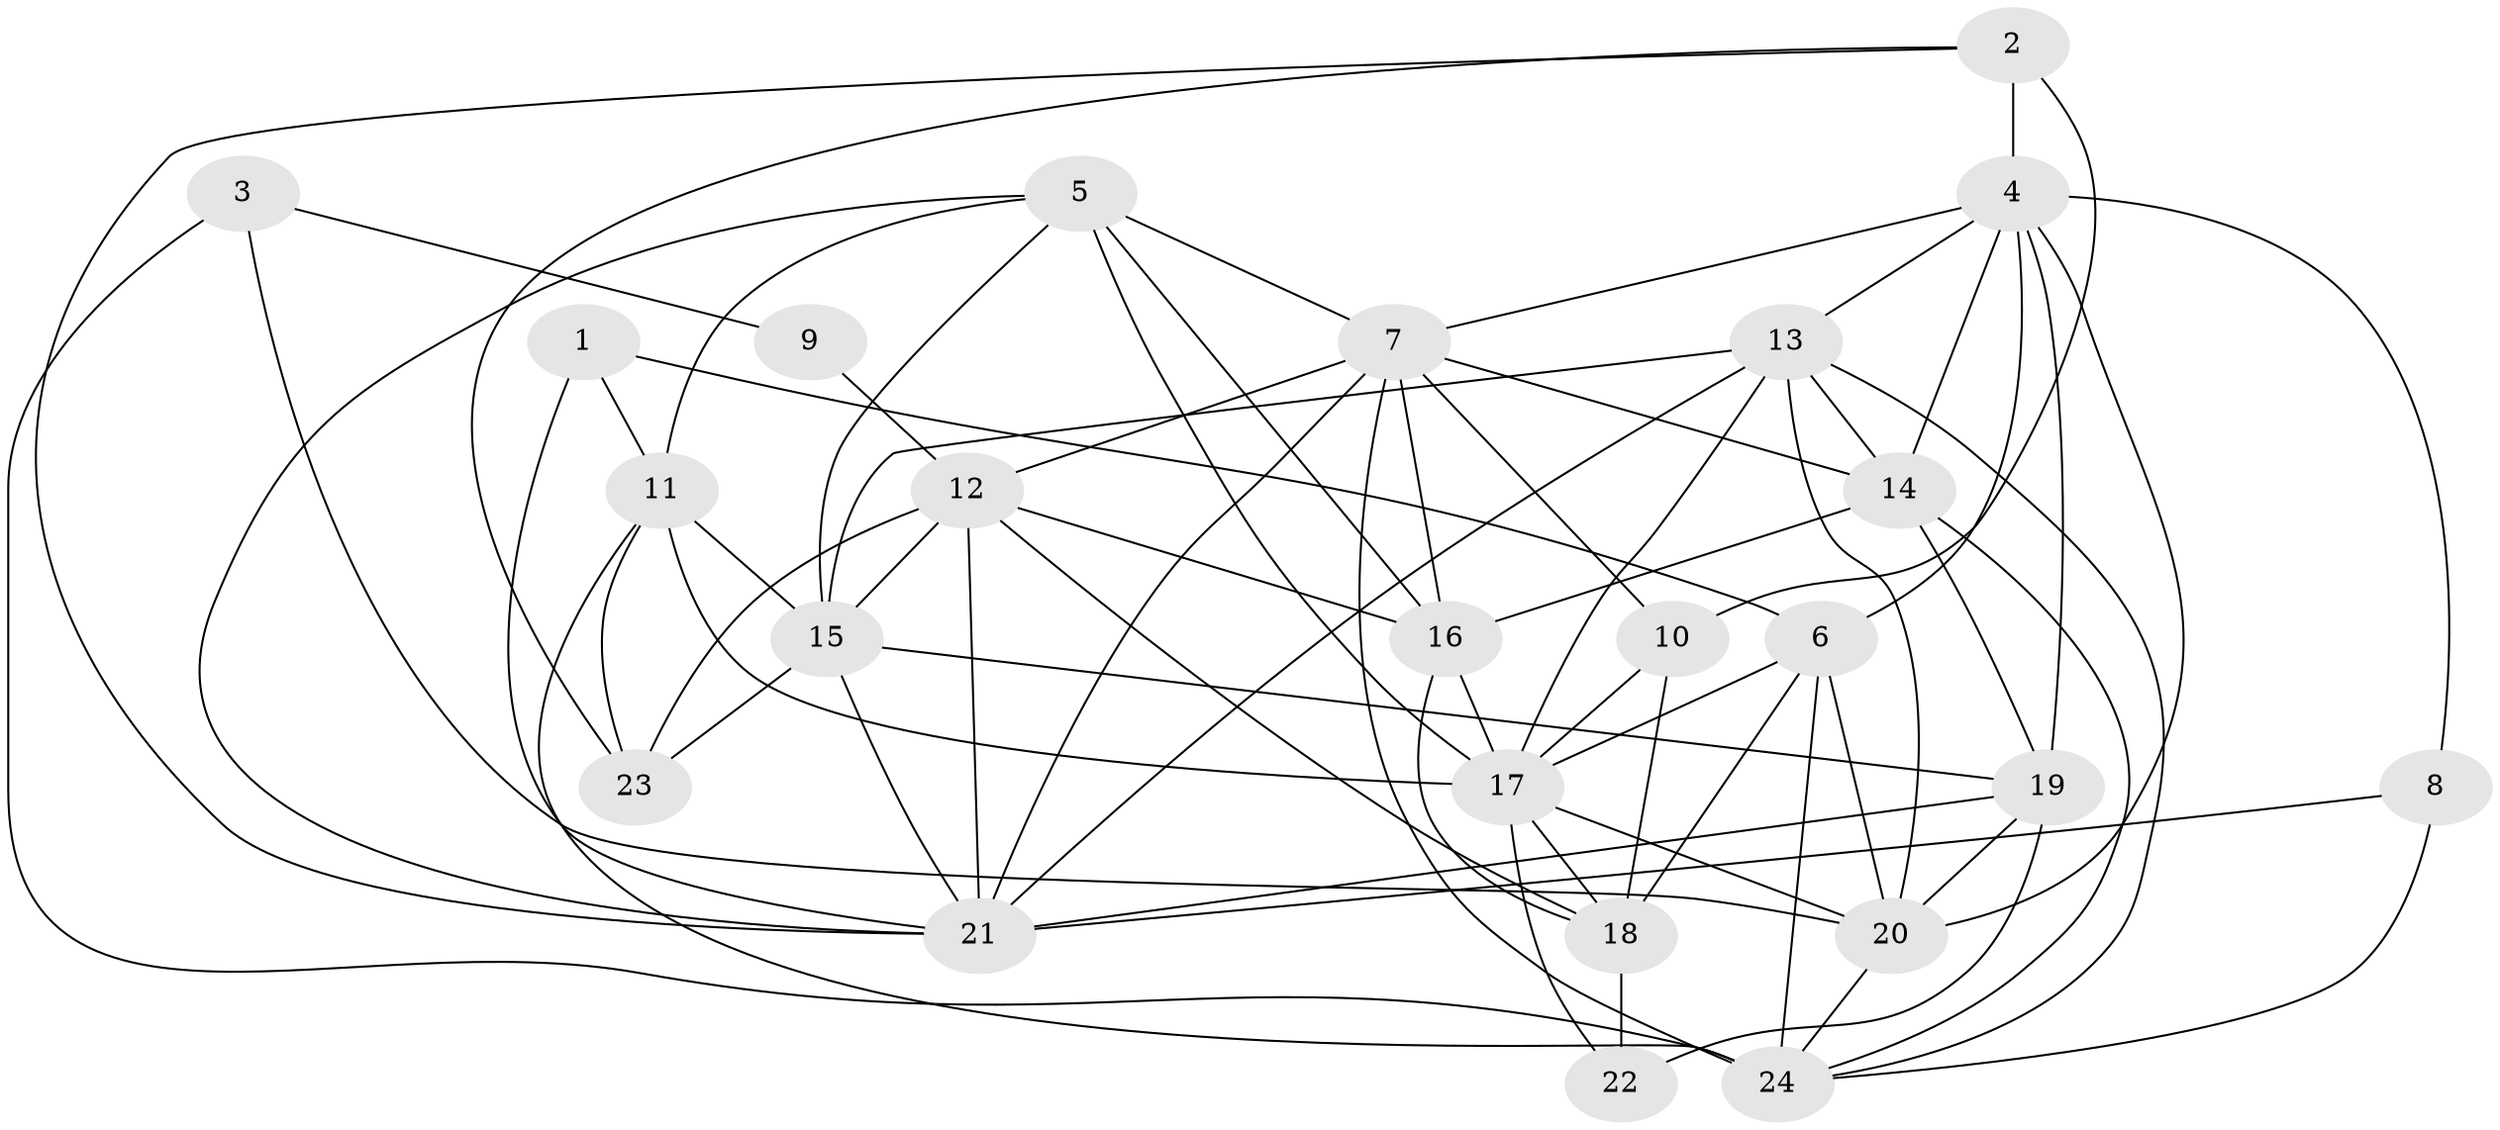 // original degree distribution, {3: 0.34615384615384615, 4: 0.2692307692307692, 5: 0.23076923076923078, 2: 0.0641025641025641, 6: 0.0641025641025641, 7: 0.01282051282051282, 10: 0.01282051282051282}
// Generated by graph-tools (version 1.1) at 2025/37/03/04/25 23:37:04]
// undirected, 24 vertices, 69 edges
graph export_dot {
  node [color=gray90,style=filled];
  1;
  2;
  3;
  4;
  5;
  6;
  7;
  8;
  9;
  10;
  11;
  12;
  13;
  14;
  15;
  16;
  17;
  18;
  19;
  20;
  21;
  22;
  23;
  24;
  1 -- 6 [weight=1.0];
  1 -- 11 [weight=1.0];
  1 -- 21 [weight=1.0];
  2 -- 4 [weight=2.0];
  2 -- 10 [weight=1.0];
  2 -- 21 [weight=1.0];
  2 -- 23 [weight=1.0];
  3 -- 9 [weight=1.0];
  3 -- 20 [weight=2.0];
  3 -- 24 [weight=2.0];
  4 -- 6 [weight=3.0];
  4 -- 7 [weight=2.0];
  4 -- 8 [weight=1.0];
  4 -- 13 [weight=1.0];
  4 -- 14 [weight=2.0];
  4 -- 19 [weight=2.0];
  4 -- 20 [weight=1.0];
  5 -- 7 [weight=2.0];
  5 -- 11 [weight=1.0];
  5 -- 15 [weight=1.0];
  5 -- 16 [weight=1.0];
  5 -- 17 [weight=1.0];
  5 -- 21 [weight=1.0];
  6 -- 17 [weight=1.0];
  6 -- 18 [weight=2.0];
  6 -- 20 [weight=1.0];
  6 -- 24 [weight=1.0];
  7 -- 10 [weight=1.0];
  7 -- 12 [weight=1.0];
  7 -- 14 [weight=1.0];
  7 -- 16 [weight=1.0];
  7 -- 21 [weight=1.0];
  7 -- 24 [weight=1.0];
  8 -- 21 [weight=1.0];
  8 -- 24 [weight=1.0];
  9 -- 12 [weight=2.0];
  10 -- 17 [weight=1.0];
  10 -- 18 [weight=1.0];
  11 -- 15 [weight=1.0];
  11 -- 17 [weight=2.0];
  11 -- 23 [weight=1.0];
  11 -- 24 [weight=1.0];
  12 -- 15 [weight=1.0];
  12 -- 16 [weight=1.0];
  12 -- 18 [weight=1.0];
  12 -- 21 [weight=1.0];
  12 -- 23 [weight=2.0];
  13 -- 14 [weight=2.0];
  13 -- 15 [weight=2.0];
  13 -- 17 [weight=1.0];
  13 -- 20 [weight=1.0];
  13 -- 21 [weight=1.0];
  13 -- 24 [weight=1.0];
  14 -- 16 [weight=1.0];
  14 -- 19 [weight=1.0];
  14 -- 24 [weight=1.0];
  15 -- 19 [weight=2.0];
  15 -- 21 [weight=1.0];
  15 -- 23 [weight=1.0];
  16 -- 17 [weight=1.0];
  16 -- 18 [weight=2.0];
  17 -- 18 [weight=1.0];
  17 -- 20 [weight=1.0];
  17 -- 22 [weight=1.0];
  18 -- 22 [weight=3.0];
  19 -- 20 [weight=1.0];
  19 -- 21 [weight=2.0];
  19 -- 22 [weight=3.0];
  20 -- 24 [weight=1.0];
}
